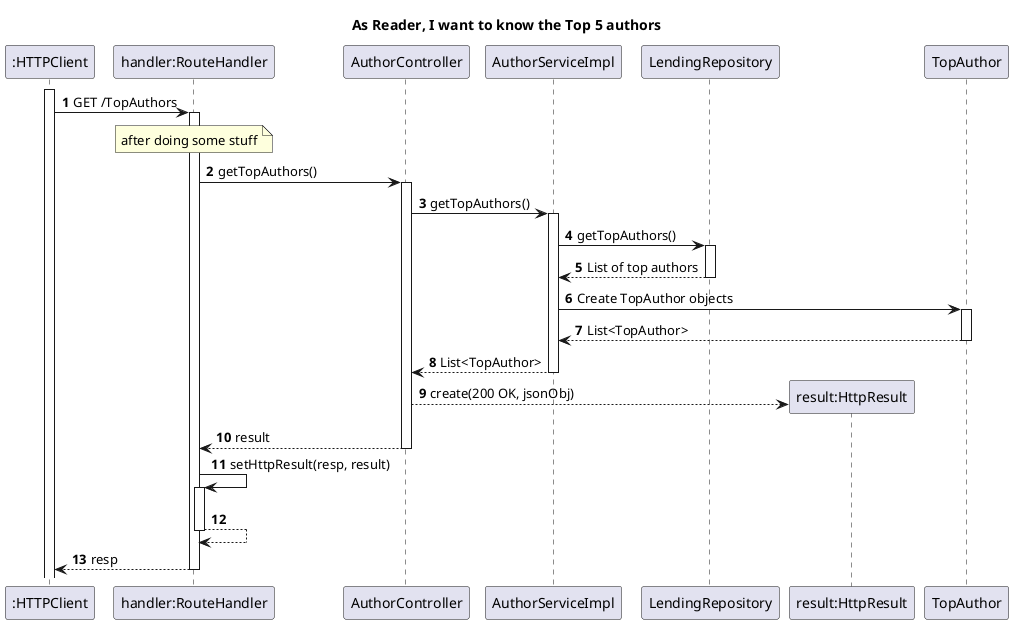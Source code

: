 @startuml
title "As Reader, I want to know the Top 5 authors"

autoactivate on
autonumber

participant ":HTTPClient" as HTTPClient
participant "handler:RouteHandler" as System
participant "AuthorController" as Ctrl
participant "AuthorServiceImpl" as Service
participant "LendingRepository" as Repository
participant "result:HttpResult" as Result
participant "TopAuthor" as TopAuthor

activate HTTPClient

HTTPClient -> System: GET /TopAuthors
note over System: after doing some stuff

System -> Ctrl: getTopAuthors()

Ctrl -> Service: getTopAuthors()

Service -> Repository: getTopAuthors()

Repository --> Service: List of top authors

Service -> TopAuthor: Create TopAuthor objects

TopAuthor --> Service: List<TopAuthor>

Service --> Ctrl: List<TopAuthor>

Ctrl --> Result**: create(200 OK, jsonObj)
Ctrl --> System: result
System -> System: setHttpResult(resp, result)
System --> System:
System --> HTTPClient: resp

@enduml
